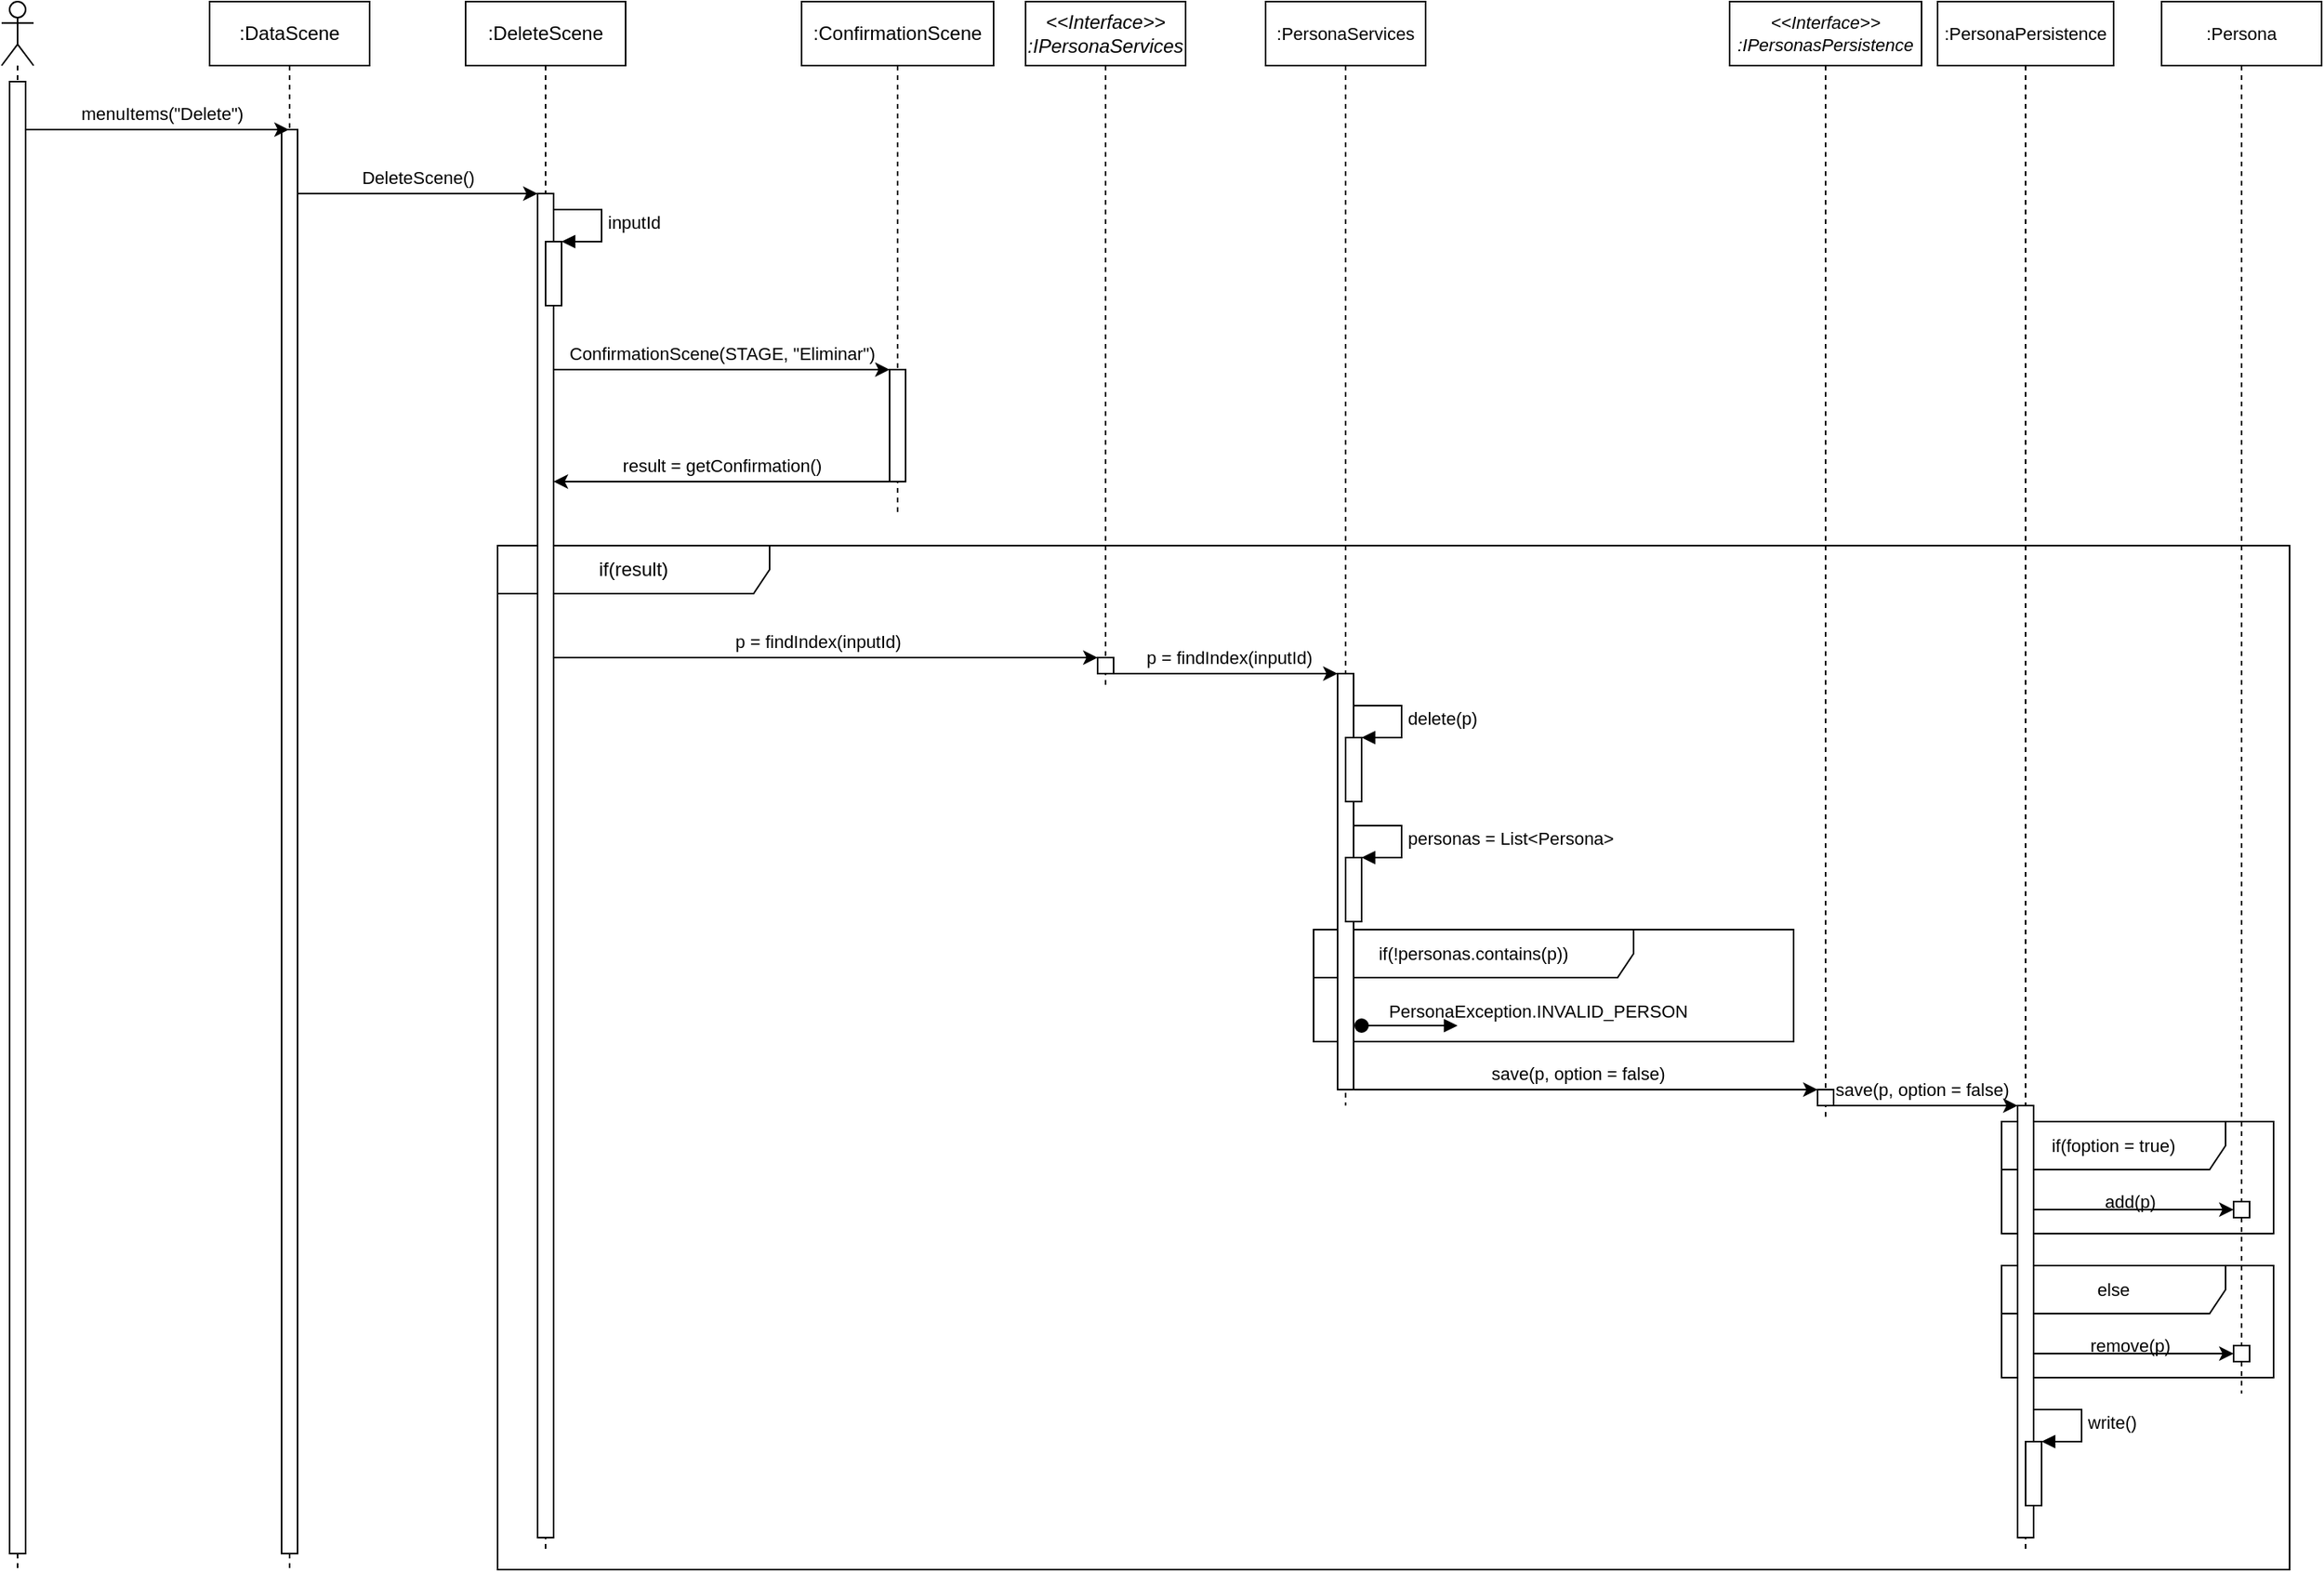 <mxfile version="14.6.13" type="device"><diagram id="Il6IumB2Sr9x9798aDmi" name="Página-1"><mxGraphModel dx="1422" dy="822" grid="1" gridSize="10" guides="1" tooltips="1" connect="1" arrows="1" fold="1" page="1" pageScale="1" pageWidth="827" pageHeight="1169" math="0" shadow="0"><root><mxCell id="0"/><mxCell id="1" parent="0"/><mxCell id="UiExLy__p5RVfXmkwRoL-21" value="if(result)" style="shape=umlFrame;whiteSpace=wrap;html=1;width=170;height=30;" parent="1" vertex="1"><mxGeometry x="360" y="380" width="1120" height="640" as="geometry"/></mxCell><mxCell id="8WYd3P_hGrvyVGkuXlgc-4" value="else" style="shape=umlFrame;whiteSpace=wrap;html=1;fontSize=11;width=140;height=30;" vertex="1" parent="1"><mxGeometry x="1300" y="830" width="170" height="70" as="geometry"/></mxCell><mxCell id="8WYd3P_hGrvyVGkuXlgc-2" value="if(foption = true)" style="shape=umlFrame;whiteSpace=wrap;html=1;fontSize=11;width=140;height=30;" vertex="1" parent="1"><mxGeometry x="1300" y="740" width="170" height="70" as="geometry"/></mxCell><mxCell id="X3MiK-28MiyHBeNiBHqC-4" value="if(!personas.contains(p))" style="shape=umlFrame;whiteSpace=wrap;html=1;fontSize=11;width=200;height=30;" parent="1" vertex="1"><mxGeometry x="870" y="620" width="300" height="70" as="geometry"/></mxCell><mxCell id="UiExLy__p5RVfXmkwRoL-1" value="" style="shape=umlLifeline;participant=umlActor;perimeter=lifelinePerimeter;whiteSpace=wrap;html=1;container=1;collapsible=0;recursiveResize=0;verticalAlign=top;spacingTop=36;outlineConnect=0;" parent="1" vertex="1"><mxGeometry x="50" y="40" width="20" height="980" as="geometry"/></mxCell><mxCell id="UiExLy__p5RVfXmkwRoL-2" value="" style="html=1;points=[];perimeter=orthogonalPerimeter;" parent="UiExLy__p5RVfXmkwRoL-1" vertex="1"><mxGeometry x="5" y="50" width="10" height="920" as="geometry"/></mxCell><mxCell id="UiExLy__p5RVfXmkwRoL-3" value=":DataScene" style="shape=umlLifeline;perimeter=lifelinePerimeter;whiteSpace=wrap;html=1;container=1;collapsible=0;recursiveResize=0;outlineConnect=0;" parent="1" vertex="1"><mxGeometry x="180" y="40" width="100" height="980" as="geometry"/></mxCell><mxCell id="UiExLy__p5RVfXmkwRoL-4" value="" style="html=1;points=[];perimeter=orthogonalPerimeter;" parent="UiExLy__p5RVfXmkwRoL-3" vertex="1"><mxGeometry x="45" y="80" width="10" height="890" as="geometry"/></mxCell><mxCell id="UiExLy__p5RVfXmkwRoL-5" value="menuItems(&quot;Delete&quot;)" style="edgeStyle=orthogonalEdgeStyle;rounded=0;orthogonalLoop=1;jettySize=auto;html=1;" parent="1" source="UiExLy__p5RVfXmkwRoL-2" target="UiExLy__p5RVfXmkwRoL-3" edge="1"><mxGeometry x="0.033" y="10" relative="1" as="geometry"><Array as="points"><mxPoint x="150" y="120"/><mxPoint x="150" y="120"/></Array><mxPoint as="offset"/></mxGeometry></mxCell><mxCell id="UiExLy__p5RVfXmkwRoL-6" value=":DeleteScene" style="shape=umlLifeline;perimeter=lifelinePerimeter;whiteSpace=wrap;html=1;container=1;collapsible=0;recursiveResize=0;outlineConnect=0;" parent="1" vertex="1"><mxGeometry x="340" y="40" width="100" height="970" as="geometry"/></mxCell><mxCell id="UiExLy__p5RVfXmkwRoL-7" value="" style="html=1;points=[];perimeter=orthogonalPerimeter;" parent="UiExLy__p5RVfXmkwRoL-6" vertex="1"><mxGeometry x="45" y="120" width="10" height="840" as="geometry"/></mxCell><mxCell id="UiExLy__p5RVfXmkwRoL-15" value="" style="html=1;points=[];perimeter=orthogonalPerimeter;" parent="UiExLy__p5RVfXmkwRoL-6" vertex="1"><mxGeometry x="50" y="150" width="10" height="40" as="geometry"/></mxCell><mxCell id="UiExLy__p5RVfXmkwRoL-16" value="inputId" style="edgeStyle=orthogonalEdgeStyle;html=1;align=left;spacingLeft=2;endArrow=block;rounded=0;entryX=1;entryY=0;" parent="UiExLy__p5RVfXmkwRoL-6" target="UiExLy__p5RVfXmkwRoL-15" edge="1"><mxGeometry relative="1" as="geometry"><mxPoint x="55" y="130" as="sourcePoint"/><Array as="points"><mxPoint x="85" y="130"/></Array></mxGeometry></mxCell><mxCell id="UiExLy__p5RVfXmkwRoL-8" value="DeleteScene()" style="edgeStyle=orthogonalEdgeStyle;rounded=0;orthogonalLoop=1;jettySize=auto;html=1;" parent="1" source="UiExLy__p5RVfXmkwRoL-4" target="UiExLy__p5RVfXmkwRoL-7" edge="1"><mxGeometry y="10" relative="1" as="geometry"><Array as="points"><mxPoint x="300" y="160"/><mxPoint x="300" y="160"/></Array><mxPoint as="offset"/></mxGeometry></mxCell><mxCell id="UiExLy__p5RVfXmkwRoL-17" value=":ConfirmationScene" style="shape=umlLifeline;perimeter=lifelinePerimeter;whiteSpace=wrap;html=1;container=1;collapsible=0;recursiveResize=0;outlineConnect=0;" parent="1" vertex="1"><mxGeometry x="550" y="40" width="120" height="320" as="geometry"/></mxCell><mxCell id="UiExLy__p5RVfXmkwRoL-18" value="" style="html=1;points=[];perimeter=orthogonalPerimeter;" parent="UiExLy__p5RVfXmkwRoL-17" vertex="1"><mxGeometry x="55" y="230" width="10" height="70" as="geometry"/></mxCell><mxCell id="UiExLy__p5RVfXmkwRoL-19" value="ConfirmationScene(STAGE, &quot;Eliminar&quot;)" style="edgeStyle=orthogonalEdgeStyle;rounded=0;orthogonalLoop=1;jettySize=auto;html=1;" parent="1" source="UiExLy__p5RVfXmkwRoL-7" target="UiExLy__p5RVfXmkwRoL-18" edge="1"><mxGeometry y="10" relative="1" as="geometry"><Array as="points"><mxPoint x="490" y="270"/><mxPoint x="490" y="270"/></Array><mxPoint as="offset"/></mxGeometry></mxCell><mxCell id="UiExLy__p5RVfXmkwRoL-20" value="result = getConfirmation()" style="edgeStyle=orthogonalEdgeStyle;rounded=0;orthogonalLoop=1;jettySize=auto;html=1;" parent="1" source="UiExLy__p5RVfXmkwRoL-18" target="UiExLy__p5RVfXmkwRoL-7" edge="1"><mxGeometry y="-10" relative="1" as="geometry"><Array as="points"><mxPoint x="500" y="340"/><mxPoint x="500" y="340"/></Array><mxPoint as="offset"/></mxGeometry></mxCell><mxCell id="UiExLy__p5RVfXmkwRoL-22" value="&amp;lt;&amp;lt;Interface&amp;gt;&amp;gt;&lt;br&gt;:IPersonaServices" style="shape=umlLifeline;perimeter=lifelinePerimeter;whiteSpace=wrap;html=1;container=1;collapsible=0;recursiveResize=0;outlineConnect=0;fontStyle=2" parent="1" vertex="1"><mxGeometry x="690" y="40" width="100" height="430" as="geometry"/></mxCell><mxCell id="UiExLy__p5RVfXmkwRoL-23" value="" style="html=1;points=[];perimeter=orthogonalPerimeter;" parent="UiExLy__p5RVfXmkwRoL-22" vertex="1"><mxGeometry x="45" y="410" width="10" height="10" as="geometry"/></mxCell><mxCell id="UiExLy__p5RVfXmkwRoL-24" value="p = findIndex(inputId)" style="edgeStyle=orthogonalEdgeStyle;rounded=0;orthogonalLoop=1;jettySize=auto;html=1;" parent="1" source="UiExLy__p5RVfXmkwRoL-7" target="UiExLy__p5RVfXmkwRoL-23" edge="1"><mxGeometry x="-0.029" y="10" relative="1" as="geometry"><Array as="points"><mxPoint x="580" y="450"/><mxPoint x="580" y="450"/></Array><mxPoint as="offset"/></mxGeometry></mxCell><mxCell id="X3MiK-28MiyHBeNiBHqC-1" value=":PersonaServices" style="shape=umlLifeline;perimeter=lifelinePerimeter;whiteSpace=wrap;html=1;container=1;collapsible=0;recursiveResize=0;outlineConnect=0;fontSize=11;" parent="1" vertex="1"><mxGeometry x="840" y="40" width="100" height="690" as="geometry"/></mxCell><mxCell id="X3MiK-28MiyHBeNiBHqC-2" value="" style="html=1;points=[];perimeter=orthogonalPerimeter;fontSize=11;" parent="X3MiK-28MiyHBeNiBHqC-1" vertex="1"><mxGeometry x="45" y="420" width="10" height="260" as="geometry"/></mxCell><mxCell id="X3MiK-28MiyHBeNiBHqC-7" value="" style="html=1;points=[];perimeter=orthogonalPerimeter;fontSize=11;" parent="X3MiK-28MiyHBeNiBHqC-1" vertex="1"><mxGeometry x="50" y="460" width="10" height="40" as="geometry"/></mxCell><mxCell id="X3MiK-28MiyHBeNiBHqC-8" value="delete(p)" style="edgeStyle=orthogonalEdgeStyle;html=1;align=left;spacingLeft=2;endArrow=block;rounded=0;entryX=1;entryY=0;labelBackgroundColor=none;fontSize=11;endSize=6;" parent="X3MiK-28MiyHBeNiBHqC-1" target="X3MiK-28MiyHBeNiBHqC-7" edge="1"><mxGeometry relative="1" as="geometry"><mxPoint x="55" y="440" as="sourcePoint"/><Array as="points"><mxPoint x="85" y="440"/></Array></mxGeometry></mxCell><mxCell id="X3MiK-28MiyHBeNiBHqC-11" value="" style="html=1;points=[];perimeter=orthogonalPerimeter;fontSize=11;" parent="X3MiK-28MiyHBeNiBHqC-1" vertex="1"><mxGeometry x="50" y="535" width="10" height="40" as="geometry"/></mxCell><mxCell id="X3MiK-28MiyHBeNiBHqC-12" value="personas = List&amp;lt;Persona&amp;gt;" style="edgeStyle=orthogonalEdgeStyle;html=1;align=left;spacingLeft=2;endArrow=block;rounded=0;entryX=1;entryY=0;labelBackgroundColor=none;fontSize=11;endSize=6;" parent="X3MiK-28MiyHBeNiBHqC-1" target="X3MiK-28MiyHBeNiBHqC-11" edge="1"><mxGeometry relative="1" as="geometry"><mxPoint x="55" y="515" as="sourcePoint"/><Array as="points"><mxPoint x="85" y="515"/></Array></mxGeometry></mxCell><mxCell id="X3MiK-28MiyHBeNiBHqC-14" value="PersonaException.INVALID_PERSON" style="html=1;verticalAlign=bottom;startArrow=oval;startFill=1;endArrow=block;startSize=8;labelBackgroundColor=none;fontSize=11;" parent="X3MiK-28MiyHBeNiBHqC-1" edge="1"><mxGeometry x="1" y="50" width="60" relative="1" as="geometry"><mxPoint x="60" y="640" as="sourcePoint"/><mxPoint x="120" y="640" as="targetPoint"/><mxPoint x="50" y="50" as="offset"/></mxGeometry></mxCell><mxCell id="X3MiK-28MiyHBeNiBHqC-3" value="&lt;span style=&quot;background-color: rgb(255 , 255 , 255)&quot;&gt;p = findIndex(inputId)&lt;/span&gt;" style="edgeStyle=orthogonalEdgeStyle;rounded=0;orthogonalLoop=1;jettySize=auto;html=1;labelBackgroundColor=none;fontSize=11;endSize=6;" parent="1" source="UiExLy__p5RVfXmkwRoL-23" target="X3MiK-28MiyHBeNiBHqC-2" edge="1"><mxGeometry x="0.024" y="10" relative="1" as="geometry"><Array as="points"><mxPoint x="770" y="460"/><mxPoint x="770" y="460"/></Array><mxPoint as="offset"/></mxGeometry></mxCell><mxCell id="X3MiK-28MiyHBeNiBHqC-15" value="&amp;lt;&amp;lt;Interface&amp;gt;&amp;gt;&lt;br&gt;:IPersonasPersistence" style="shape=umlLifeline;perimeter=lifelinePerimeter;whiteSpace=wrap;html=1;container=1;collapsible=0;recursiveResize=0;outlineConnect=0;fontSize=11;fontStyle=2" parent="1" vertex="1"><mxGeometry x="1130" y="40" width="120" height="700" as="geometry"/></mxCell><mxCell id="X3MiK-28MiyHBeNiBHqC-16" value="" style="html=1;points=[];perimeter=orthogonalPerimeter;fontSize=11;" parent="X3MiK-28MiyHBeNiBHqC-15" vertex="1"><mxGeometry x="55" y="680" width="10" height="10" as="geometry"/></mxCell><mxCell id="X3MiK-28MiyHBeNiBHqC-17" value="save(p, option = false)" style="edgeStyle=orthogonalEdgeStyle;rounded=0;orthogonalLoop=1;jettySize=auto;html=1;labelBackgroundColor=none;fontSize=11;endSize=6;" parent="1" source="X3MiK-28MiyHBeNiBHqC-2" target="X3MiK-28MiyHBeNiBHqC-16" edge="1"><mxGeometry x="-0.033" y="10" relative="1" as="geometry"><Array as="points"><mxPoint x="1040" y="720"/><mxPoint x="1040" y="720"/></Array><mxPoint as="offset"/></mxGeometry></mxCell><mxCell id="X3MiK-28MiyHBeNiBHqC-18" value=":PersonaPersistence" style="shape=umlLifeline;perimeter=lifelinePerimeter;whiteSpace=wrap;html=1;container=1;collapsible=0;recursiveResize=0;outlineConnect=0;fontSize=11;" parent="1" vertex="1"><mxGeometry x="1260" y="40" width="110" height="970" as="geometry"/></mxCell><mxCell id="X3MiK-28MiyHBeNiBHqC-19" value="" style="html=1;points=[];perimeter=orthogonalPerimeter;fontSize=11;" parent="X3MiK-28MiyHBeNiBHqC-18" vertex="1"><mxGeometry x="50" y="690" width="10" height="270" as="geometry"/></mxCell><mxCell id="8WYd3P_hGrvyVGkuXlgc-6" value="" style="html=1;points=[];perimeter=orthogonalPerimeter;fontSize=11;" vertex="1" parent="X3MiK-28MiyHBeNiBHqC-18"><mxGeometry x="55" y="900" width="10" height="40" as="geometry"/></mxCell><mxCell id="8WYd3P_hGrvyVGkuXlgc-7" value="write()" style="edgeStyle=orthogonalEdgeStyle;html=1;align=left;spacingLeft=2;endArrow=block;rounded=0;entryX=1;entryY=0;labelBackgroundColor=none;fontSize=11;endSize=6;" edge="1" target="8WYd3P_hGrvyVGkuXlgc-6" parent="X3MiK-28MiyHBeNiBHqC-18"><mxGeometry relative="1" as="geometry"><mxPoint x="60" y="880" as="sourcePoint"/><Array as="points"><mxPoint x="90" y="880"/></Array></mxGeometry></mxCell><mxCell id="X3MiK-28MiyHBeNiBHqC-20" value="save(p, option = false)" style="edgeStyle=orthogonalEdgeStyle;rounded=0;orthogonalLoop=1;jettySize=auto;html=1;labelBackgroundColor=none;fontSize=11;endSize=6;" parent="1" source="X3MiK-28MiyHBeNiBHqC-16" target="X3MiK-28MiyHBeNiBHqC-19" edge="1"><mxGeometry x="-0.043" y="10" relative="1" as="geometry"><Array as="points"><mxPoint x="1220" y="730"/><mxPoint x="1220" y="730"/></Array><mxPoint as="offset"/></mxGeometry></mxCell><mxCell id="X3MiK-28MiyHBeNiBHqC-21" value=":Persona" style="shape=umlLifeline;perimeter=lifelinePerimeter;whiteSpace=wrap;html=1;container=1;collapsible=0;recursiveResize=0;outlineConnect=0;fontSize=11;" parent="1" vertex="1"><mxGeometry x="1400" y="40" width="100" height="870" as="geometry"/></mxCell><mxCell id="X3MiK-28MiyHBeNiBHqC-22" value="" style="html=1;points=[];perimeter=orthogonalPerimeter;fontSize=11;" parent="X3MiK-28MiyHBeNiBHqC-21" vertex="1"><mxGeometry x="45" y="750" width="10" height="10" as="geometry"/></mxCell><mxCell id="8WYd3P_hGrvyVGkuXlgc-3" value="" style="html=1;points=[];perimeter=orthogonalPerimeter;fontSize=11;" vertex="1" parent="X3MiK-28MiyHBeNiBHqC-21"><mxGeometry x="45" y="840" width="10" height="10" as="geometry"/></mxCell><mxCell id="8WYd3P_hGrvyVGkuXlgc-1" value="add(p)" style="edgeStyle=orthogonalEdgeStyle;rounded=0;orthogonalLoop=1;jettySize=auto;html=1;labelBackgroundColor=none;fontSize=11;endSize=6;" edge="1" parent="1" source="X3MiK-28MiyHBeNiBHqC-19" target="X3MiK-28MiyHBeNiBHqC-22"><mxGeometry x="-0.04" y="5" relative="1" as="geometry"><Array as="points"><mxPoint x="1370" y="795"/><mxPoint x="1370" y="795"/></Array><mxPoint as="offset"/></mxGeometry></mxCell><mxCell id="8WYd3P_hGrvyVGkuXlgc-5" value="remove(p)" style="edgeStyle=orthogonalEdgeStyle;rounded=0;orthogonalLoop=1;jettySize=auto;html=1;labelBackgroundColor=none;fontSize=11;endSize=6;" edge="1" parent="1" source="X3MiK-28MiyHBeNiBHqC-19" target="8WYd3P_hGrvyVGkuXlgc-3"><mxGeometry x="-0.04" y="5" relative="1" as="geometry"><Array as="points"><mxPoint x="1350" y="885"/><mxPoint x="1350" y="885"/></Array><mxPoint as="offset"/></mxGeometry></mxCell></root></mxGraphModel></diagram></mxfile>